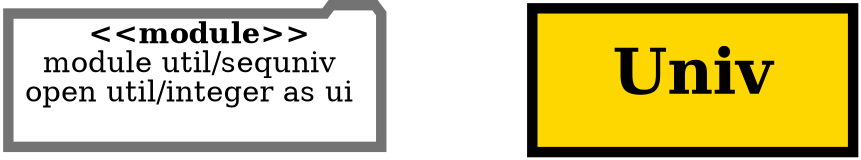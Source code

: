 digraph G {
rankdir=<BT>;
ranksep=1.5;
nodesep=1;
{ rank = max; MODULES_HEAD_FORMAT_RESERVED;}
{ rank = max; Univ; }
MODULES_HEAD_FORMAT_RESERVED[shape=folder,fontcolor=black, penwidth=5, color=gray45][label=< <B>&lt;&lt;module&gt;&gt;</B><BR/>module util/sequniv <BR/>open util/integer as ui <BR/> >];
MODULES_HEAD_FORMAT_RESERVED->Univ[style=invis]
Univ [shape=box][style=filled, fillcolor=gold][label=< <B> Univ </B> >, fontsize=30, penwidth=5, margin=0.25];

}
